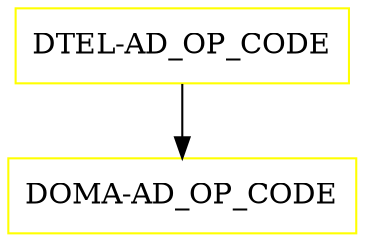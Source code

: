 digraph G {
  "DTEL-AD_OP_CODE" [shape=box,color=yellow];
  "DOMA-AD_OP_CODE" [shape=box,color=yellow,URL="./DOMA_AD_OP_CODE.html"];
  "DTEL-AD_OP_CODE" -> "DOMA-AD_OP_CODE";
}

